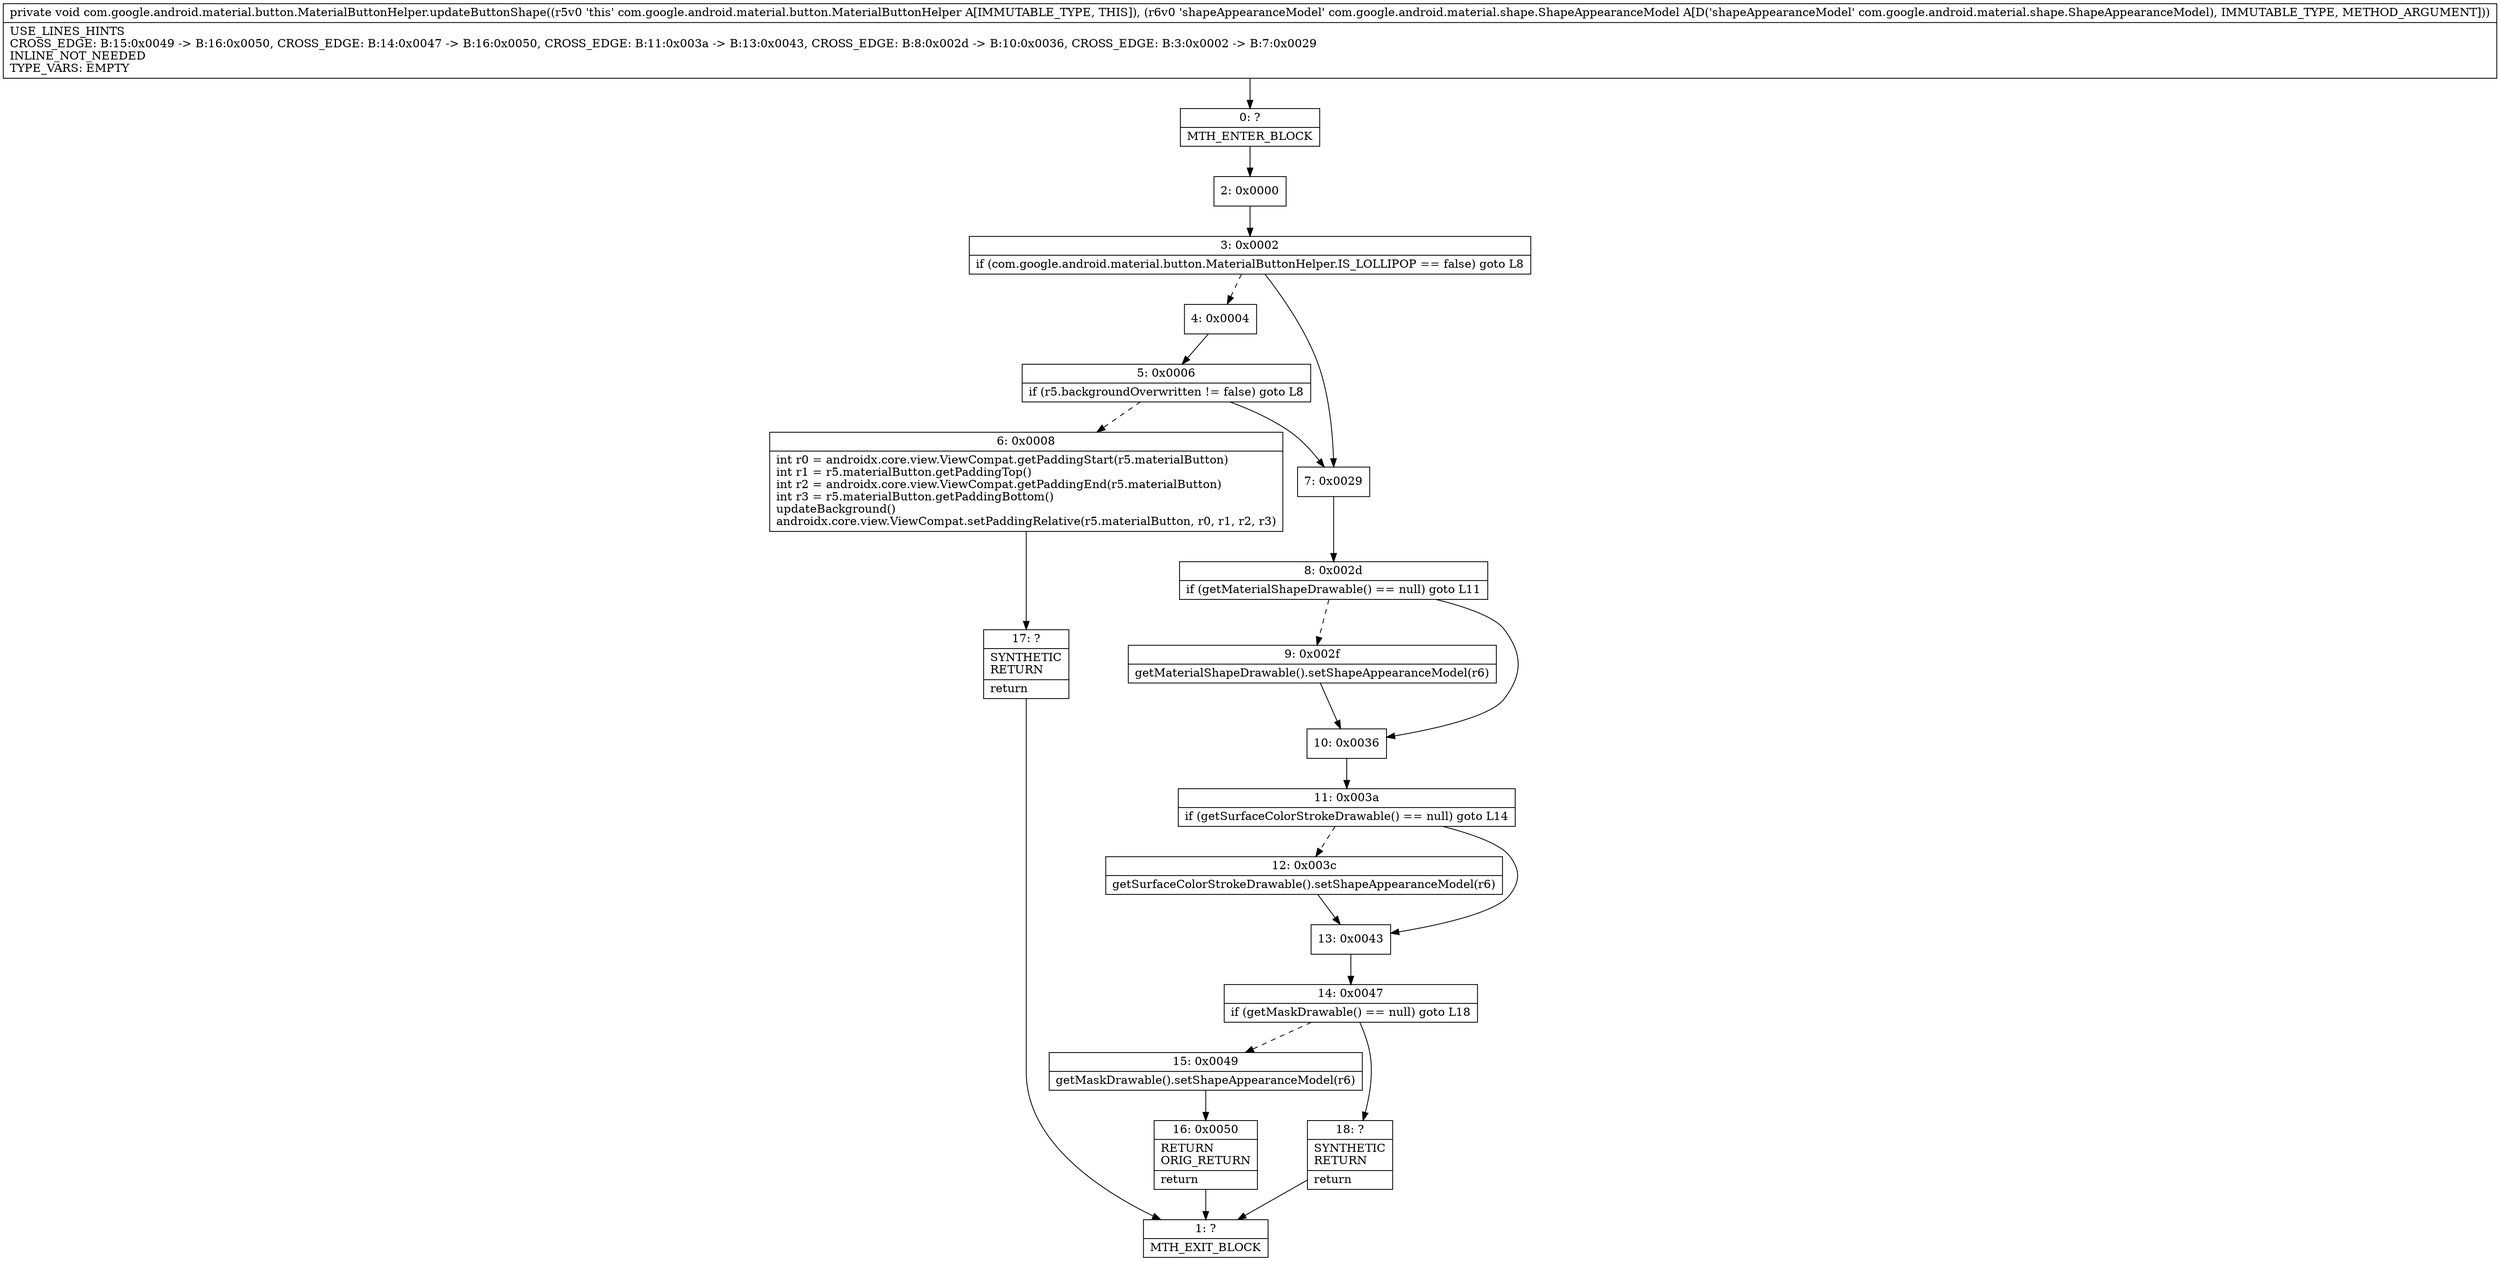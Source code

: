 digraph "CFG forcom.google.android.material.button.MaterialButtonHelper.updateButtonShape(Lcom\/google\/android\/material\/shape\/ShapeAppearanceModel;)V" {
Node_0 [shape=record,label="{0\:\ ?|MTH_ENTER_BLOCK\l}"];
Node_2 [shape=record,label="{2\:\ 0x0000}"];
Node_3 [shape=record,label="{3\:\ 0x0002|if (com.google.android.material.button.MaterialButtonHelper.IS_LOLLIPOP == false) goto L8\l}"];
Node_4 [shape=record,label="{4\:\ 0x0004}"];
Node_5 [shape=record,label="{5\:\ 0x0006|if (r5.backgroundOverwritten != false) goto L8\l}"];
Node_6 [shape=record,label="{6\:\ 0x0008|int r0 = androidx.core.view.ViewCompat.getPaddingStart(r5.materialButton)\lint r1 = r5.materialButton.getPaddingTop()\lint r2 = androidx.core.view.ViewCompat.getPaddingEnd(r5.materialButton)\lint r3 = r5.materialButton.getPaddingBottom()\lupdateBackground()\landroidx.core.view.ViewCompat.setPaddingRelative(r5.materialButton, r0, r1, r2, r3)\l}"];
Node_17 [shape=record,label="{17\:\ ?|SYNTHETIC\lRETURN\l|return\l}"];
Node_1 [shape=record,label="{1\:\ ?|MTH_EXIT_BLOCK\l}"];
Node_7 [shape=record,label="{7\:\ 0x0029}"];
Node_8 [shape=record,label="{8\:\ 0x002d|if (getMaterialShapeDrawable() == null) goto L11\l}"];
Node_9 [shape=record,label="{9\:\ 0x002f|getMaterialShapeDrawable().setShapeAppearanceModel(r6)\l}"];
Node_10 [shape=record,label="{10\:\ 0x0036}"];
Node_11 [shape=record,label="{11\:\ 0x003a|if (getSurfaceColorStrokeDrawable() == null) goto L14\l}"];
Node_12 [shape=record,label="{12\:\ 0x003c|getSurfaceColorStrokeDrawable().setShapeAppearanceModel(r6)\l}"];
Node_13 [shape=record,label="{13\:\ 0x0043}"];
Node_14 [shape=record,label="{14\:\ 0x0047|if (getMaskDrawable() == null) goto L18\l}"];
Node_15 [shape=record,label="{15\:\ 0x0049|getMaskDrawable().setShapeAppearanceModel(r6)\l}"];
Node_16 [shape=record,label="{16\:\ 0x0050|RETURN\lORIG_RETURN\l|return\l}"];
Node_18 [shape=record,label="{18\:\ ?|SYNTHETIC\lRETURN\l|return\l}"];
MethodNode[shape=record,label="{private void com.google.android.material.button.MaterialButtonHelper.updateButtonShape((r5v0 'this' com.google.android.material.button.MaterialButtonHelper A[IMMUTABLE_TYPE, THIS]), (r6v0 'shapeAppearanceModel' com.google.android.material.shape.ShapeAppearanceModel A[D('shapeAppearanceModel' com.google.android.material.shape.ShapeAppearanceModel), IMMUTABLE_TYPE, METHOD_ARGUMENT]))  | USE_LINES_HINTS\lCROSS_EDGE: B:15:0x0049 \-\> B:16:0x0050, CROSS_EDGE: B:14:0x0047 \-\> B:16:0x0050, CROSS_EDGE: B:11:0x003a \-\> B:13:0x0043, CROSS_EDGE: B:8:0x002d \-\> B:10:0x0036, CROSS_EDGE: B:3:0x0002 \-\> B:7:0x0029\lINLINE_NOT_NEEDED\lTYPE_VARS: EMPTY\l}"];
MethodNode -> Node_0;Node_0 -> Node_2;
Node_2 -> Node_3;
Node_3 -> Node_4[style=dashed];
Node_3 -> Node_7;
Node_4 -> Node_5;
Node_5 -> Node_6[style=dashed];
Node_5 -> Node_7;
Node_6 -> Node_17;
Node_17 -> Node_1;
Node_7 -> Node_8;
Node_8 -> Node_9[style=dashed];
Node_8 -> Node_10;
Node_9 -> Node_10;
Node_10 -> Node_11;
Node_11 -> Node_12[style=dashed];
Node_11 -> Node_13;
Node_12 -> Node_13;
Node_13 -> Node_14;
Node_14 -> Node_15[style=dashed];
Node_14 -> Node_18;
Node_15 -> Node_16;
Node_16 -> Node_1;
Node_18 -> Node_1;
}

